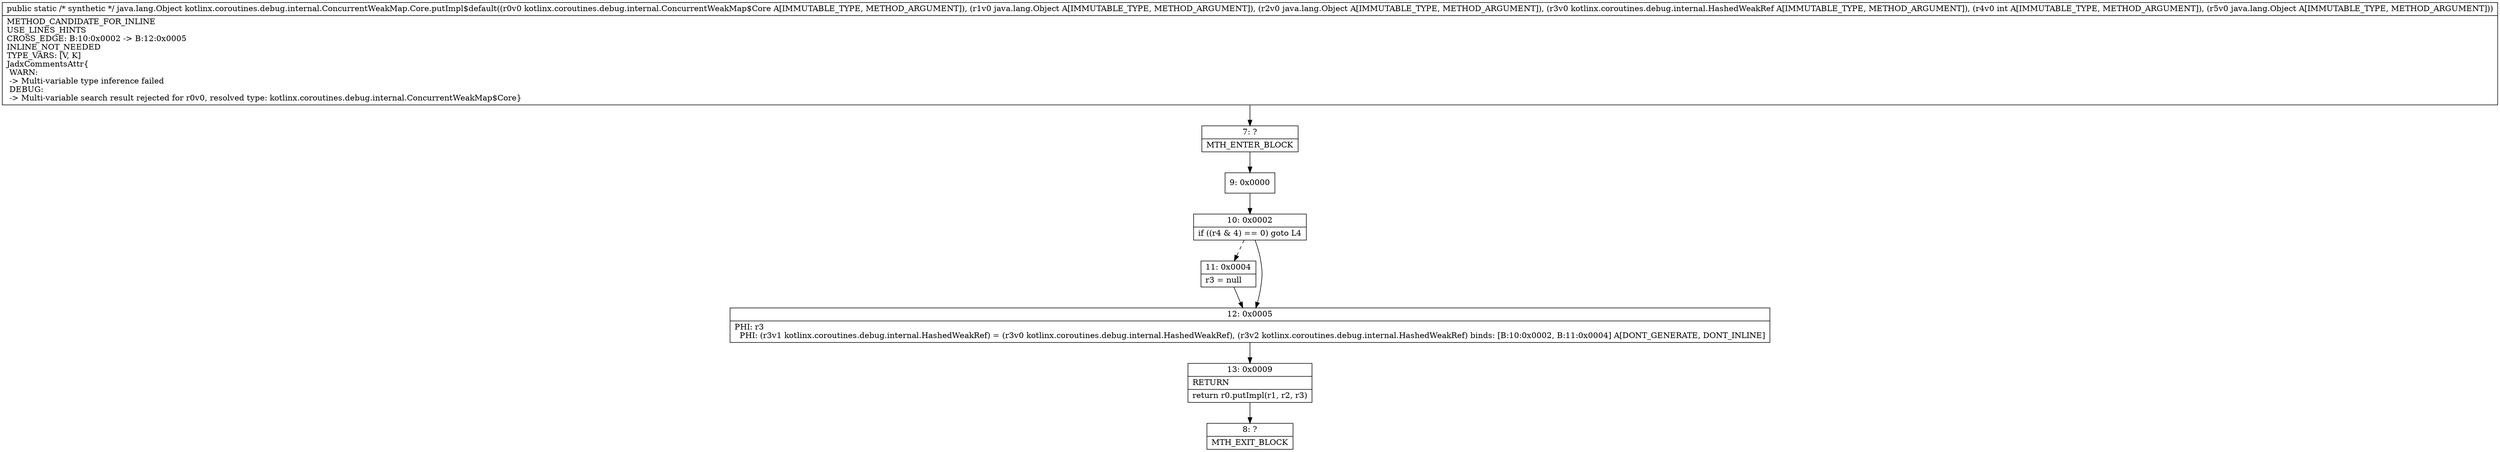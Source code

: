 digraph "CFG forkotlinx.coroutines.debug.internal.ConcurrentWeakMap.Core.putImpl$default(Lkotlinx\/coroutines\/debug\/internal\/ConcurrentWeakMap$Core;Ljava\/lang\/Object;Ljava\/lang\/Object;Lkotlinx\/coroutines\/debug\/internal\/HashedWeakRef;ILjava\/lang\/Object;)Ljava\/lang\/Object;" {
Node_7 [shape=record,label="{7\:\ ?|MTH_ENTER_BLOCK\l}"];
Node_9 [shape=record,label="{9\:\ 0x0000}"];
Node_10 [shape=record,label="{10\:\ 0x0002|if ((r4 & 4) == 0) goto L4\l}"];
Node_11 [shape=record,label="{11\:\ 0x0004|r3 = null\l}"];
Node_12 [shape=record,label="{12\:\ 0x0005|PHI: r3 \l  PHI: (r3v1 kotlinx.coroutines.debug.internal.HashedWeakRef) = (r3v0 kotlinx.coroutines.debug.internal.HashedWeakRef), (r3v2 kotlinx.coroutines.debug.internal.HashedWeakRef) binds: [B:10:0x0002, B:11:0x0004] A[DONT_GENERATE, DONT_INLINE]\l}"];
Node_13 [shape=record,label="{13\:\ 0x0009|RETURN\l|return r0.putImpl(r1, r2, r3)\l}"];
Node_8 [shape=record,label="{8\:\ ?|MTH_EXIT_BLOCK\l}"];
MethodNode[shape=record,label="{public static \/* synthetic *\/ java.lang.Object kotlinx.coroutines.debug.internal.ConcurrentWeakMap.Core.putImpl$default((r0v0 kotlinx.coroutines.debug.internal.ConcurrentWeakMap$Core A[IMMUTABLE_TYPE, METHOD_ARGUMENT]), (r1v0 java.lang.Object A[IMMUTABLE_TYPE, METHOD_ARGUMENT]), (r2v0 java.lang.Object A[IMMUTABLE_TYPE, METHOD_ARGUMENT]), (r3v0 kotlinx.coroutines.debug.internal.HashedWeakRef A[IMMUTABLE_TYPE, METHOD_ARGUMENT]), (r4v0 int A[IMMUTABLE_TYPE, METHOD_ARGUMENT]), (r5v0 java.lang.Object A[IMMUTABLE_TYPE, METHOD_ARGUMENT]))  | METHOD_CANDIDATE_FOR_INLINE\lUSE_LINES_HINTS\lCROSS_EDGE: B:10:0x0002 \-\> B:12:0x0005\lINLINE_NOT_NEEDED\lTYPE_VARS: [V, K]\lJadxCommentsAttr\{\l WARN: \l \-\> Multi\-variable type inference failed\l DEBUG: \l \-\> Multi\-variable search result rejected for r0v0, resolved type: kotlinx.coroutines.debug.internal.ConcurrentWeakMap$Core\}\l}"];
MethodNode -> Node_7;Node_7 -> Node_9;
Node_9 -> Node_10;
Node_10 -> Node_11[style=dashed];
Node_10 -> Node_12;
Node_11 -> Node_12;
Node_12 -> Node_13;
Node_13 -> Node_8;
}

